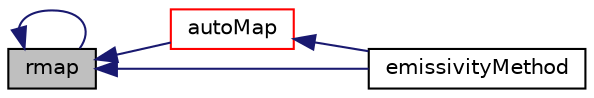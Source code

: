 digraph "rmap"
{
  bgcolor="transparent";
  edge [fontname="Helvetica",fontsize="10",labelfontname="Helvetica",labelfontsize="10"];
  node [fontname="Helvetica",fontsize="10",shape=record];
  rankdir="LR";
  Node993 [label="rmap",height=0.2,width=0.4,color="black", fillcolor="grey75", style="filled", fontcolor="black"];
  Node993 -> Node994 [dir="back",color="midnightblue",fontsize="10",style="solid",fontname="Helvetica"];
  Node994 [label="autoMap",height=0.2,width=0.4,color="red",URL="$a31341.html#a0ab0c43ce90d756c88dd81e3d0a9eef5",tooltip="Map (and resize as needed) from self given a mapping object. "];
  Node994 -> Node997 [dir="back",color="midnightblue",fontsize="10",style="solid",fontname="Helvetica"];
  Node997 [label="emissivityMethod",height=0.2,width=0.4,color="black",URL="$a31341.html#af9884f102a609a217da0a66847d7b496",tooltip="Method to obtain emissivity. "];
  Node993 -> Node997 [dir="back",color="midnightblue",fontsize="10",style="solid",fontname="Helvetica"];
  Node993 -> Node993 [dir="back",color="midnightblue",fontsize="10",style="solid",fontname="Helvetica"];
}
